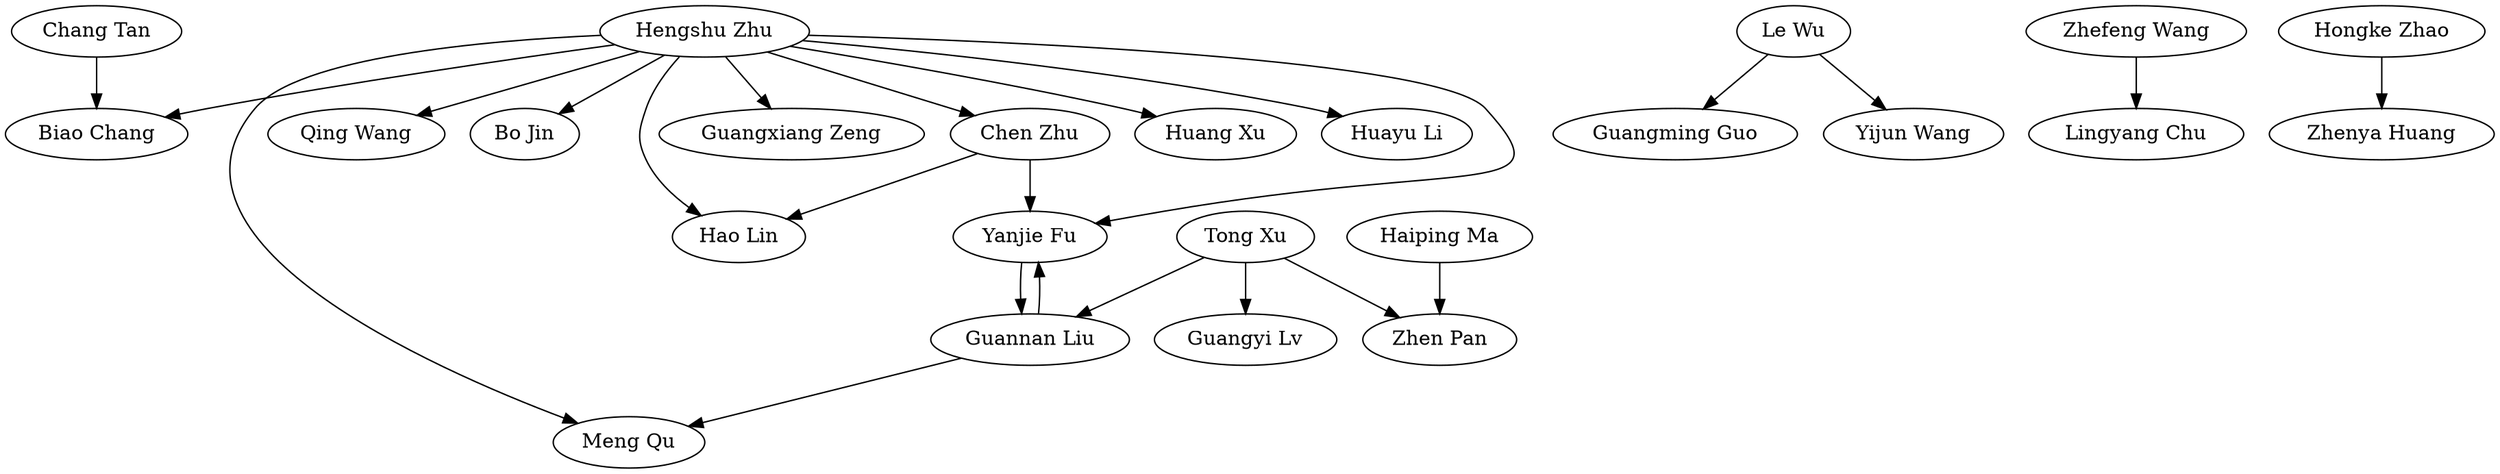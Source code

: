 strict digraph G{
"Hengshu Zhu" -> "Chen Zhu"
"Chang Tan" -> "Biao Chang"
"Le Wu" -> "Guangming Guo"
"Hengshu Zhu" -> "Meng Qu"
"Tong Xu" -> "Zhen Pan"
"Hengshu Zhu" -> "Qing Wang"
"Zhefeng Wang" -> "Lingyang Chu"
"Hengshu Zhu" -> "Bo Jin"
"Tong Xu" -> "Guangyi Lv"
"Chen Zhu" -> "Hao Lin"
"Haiping Ma" -> "Zhen Pan"
"Hengshu Zhu" -> "Biao Chang"
"Hengshu Zhu" -> "Guangxiang Zeng"
"Chen Zhu" -> "Yanjie Fu"
"Tong Xu" -> "Guannan Liu"
"Yanjie Fu" -> "Guannan Liu"
"Hengshu Zhu" -> "Huang Xu"
"Hongke Zhao" -> "Zhenya Huang"
"Hengshu Zhu" -> "Hao Lin"
"Guannan Liu" -> "Yanjie Fu"
"Hengshu Zhu" -> "Huayu Li"
"Le Wu" -> "Yijun Wang"
"Hengshu Zhu" -> "Yanjie Fu"
"Guannan Liu" -> "Meng Qu"
}
